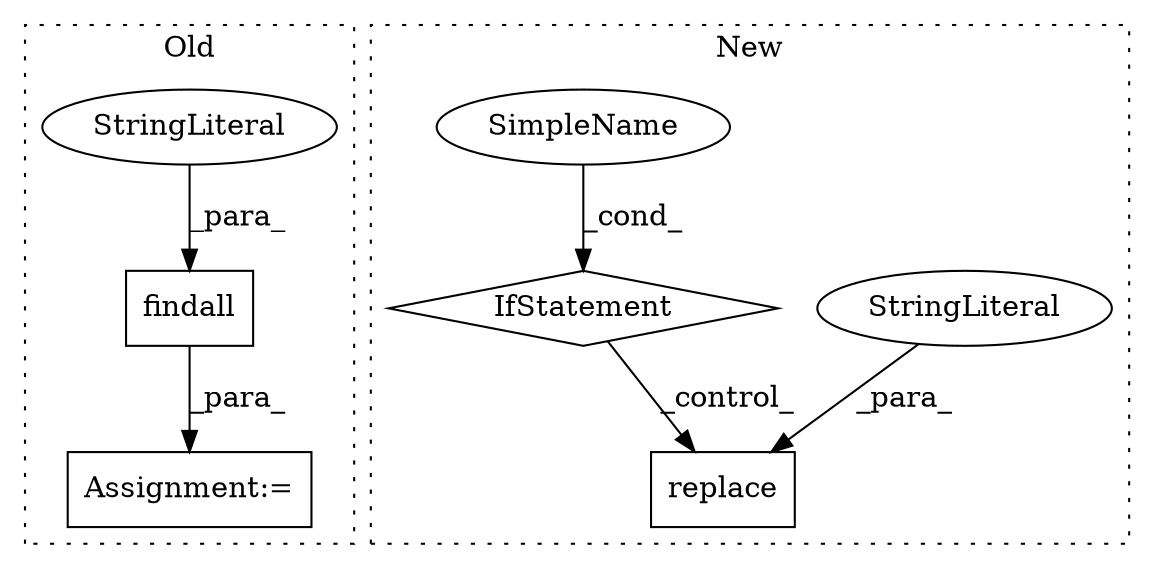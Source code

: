 digraph G {
subgraph cluster0 {
1 [label="findall" a="32" s="3780,4017" l="8,1" shape="box"];
4 [label="Assignment:=" a="7" s="4024,4099" l="53,2" shape="box"];
7 [label="StringLiteral" a="45" s="3788" l="201" shape="ellipse"];
label = "Old";
style="dotted";
}
subgraph cluster1 {
2 [label="replace" a="32" s="4497,4511" l="8,1" shape="box"];
3 [label="StringLiteral" a="45" s="4509" l="2" shape="ellipse"];
5 [label="IfStatement" a="25" s="4412,4464" l="4,2" shape="diamond"];
6 [label="SimpleName" a="42" s="" l="" shape="ellipse"];
label = "New";
style="dotted";
}
1 -> 4 [label="_para_"];
3 -> 2 [label="_para_"];
5 -> 2 [label="_control_"];
6 -> 5 [label="_cond_"];
7 -> 1 [label="_para_"];
}